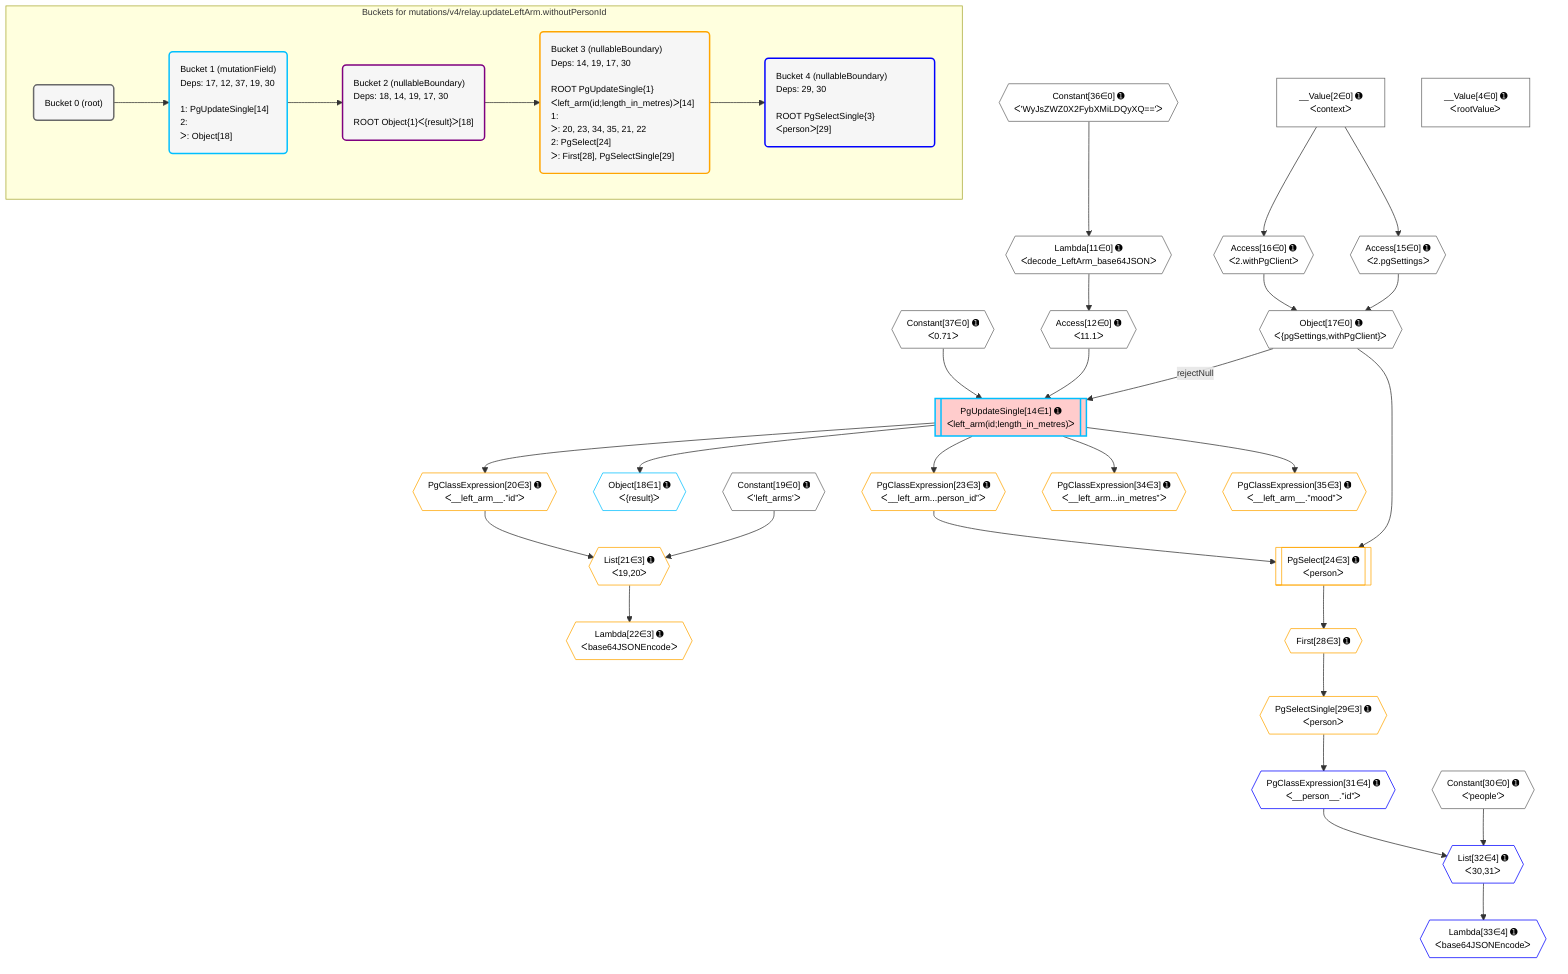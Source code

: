 %%{init: {'themeVariables': { 'fontSize': '12px'}}}%%
graph TD
    classDef path fill:#eee,stroke:#000,color:#000
    classDef plan fill:#fff,stroke-width:1px,color:#000
    classDef itemplan fill:#fff,stroke-width:2px,color:#000
    classDef unbatchedplan fill:#dff,stroke-width:1px,color:#000
    classDef sideeffectplan fill:#fcc,stroke-width:2px,color:#000
    classDef bucket fill:#f6f6f6,color:#000,stroke-width:2px,text-align:left


    %% plan dependencies
    Object17{{"Object[17∈0] ➊<br />ᐸ{pgSettings,withPgClient}ᐳ"}}:::plan
    Access15{{"Access[15∈0] ➊<br />ᐸ2.pgSettingsᐳ"}}:::plan
    Access16{{"Access[16∈0] ➊<br />ᐸ2.withPgClientᐳ"}}:::plan
    Access15 & Access16 --> Object17
    Lambda11{{"Lambda[11∈0] ➊<br />ᐸdecode_LeftArm_base64JSONᐳ"}}:::plan
    Constant36{{"Constant[36∈0] ➊<br />ᐸ'WyJsZWZ0X2FybXMiLDQyXQ=='ᐳ"}}:::plan
    Constant36 --> Lambda11
    Access12{{"Access[12∈0] ➊<br />ᐸ11.1ᐳ"}}:::plan
    Lambda11 --> Access12
    __Value2["__Value[2∈0] ➊<br />ᐸcontextᐳ"]:::plan
    __Value2 --> Access15
    __Value2 --> Access16
    __Value4["__Value[4∈0] ➊<br />ᐸrootValueᐳ"]:::plan
    Constant19{{"Constant[19∈0] ➊<br />ᐸ'left_arms'ᐳ"}}:::plan
    Constant30{{"Constant[30∈0] ➊<br />ᐸ'people'ᐳ"}}:::plan
    Constant37{{"Constant[37∈0] ➊<br />ᐸ0.71ᐳ"}}:::plan
    PgUpdateSingle14[["PgUpdateSingle[14∈1] ➊<br />ᐸleft_arm(id;length_in_metres)ᐳ"]]:::sideeffectplan
    Object17 -->|rejectNull| PgUpdateSingle14
    Access12 & Constant37 --> PgUpdateSingle14
    Object18{{"Object[18∈1] ➊<br />ᐸ{result}ᐳ"}}:::plan
    PgUpdateSingle14 --> Object18
    List21{{"List[21∈3] ➊<br />ᐸ19,20ᐳ"}}:::plan
    PgClassExpression20{{"PgClassExpression[20∈3] ➊<br />ᐸ__left_arm__.”id”ᐳ"}}:::plan
    Constant19 & PgClassExpression20 --> List21
    PgSelect24[["PgSelect[24∈3] ➊<br />ᐸpersonᐳ"]]:::plan
    PgClassExpression23{{"PgClassExpression[23∈3] ➊<br />ᐸ__left_arm...person_id”ᐳ"}}:::plan
    Object17 & PgClassExpression23 --> PgSelect24
    PgUpdateSingle14 --> PgClassExpression20
    Lambda22{{"Lambda[22∈3] ➊<br />ᐸbase64JSONEncodeᐳ"}}:::plan
    List21 --> Lambda22
    PgUpdateSingle14 --> PgClassExpression23
    First28{{"First[28∈3] ➊"}}:::plan
    PgSelect24 --> First28
    PgSelectSingle29{{"PgSelectSingle[29∈3] ➊<br />ᐸpersonᐳ"}}:::plan
    First28 --> PgSelectSingle29
    PgClassExpression34{{"PgClassExpression[34∈3] ➊<br />ᐸ__left_arm...in_metres”ᐳ"}}:::plan
    PgUpdateSingle14 --> PgClassExpression34
    PgClassExpression35{{"PgClassExpression[35∈3] ➊<br />ᐸ__left_arm__.”mood”ᐳ"}}:::plan
    PgUpdateSingle14 --> PgClassExpression35
    List32{{"List[32∈4] ➊<br />ᐸ30,31ᐳ"}}:::plan
    PgClassExpression31{{"PgClassExpression[31∈4] ➊<br />ᐸ__person__.”id”ᐳ"}}:::plan
    Constant30 & PgClassExpression31 --> List32
    PgSelectSingle29 --> PgClassExpression31
    Lambda33{{"Lambda[33∈4] ➊<br />ᐸbase64JSONEncodeᐳ"}}:::plan
    List32 --> Lambda33

    %% define steps

    subgraph "Buckets for mutations/v4/relay.updateLeftArm.withoutPersonId"
    Bucket0("Bucket 0 (root)"):::bucket
    classDef bucket0 stroke:#696969
    class Bucket0,__Value2,__Value4,Lambda11,Access12,Access15,Access16,Object17,Constant19,Constant30,Constant36,Constant37 bucket0
    Bucket1("Bucket 1 (mutationField)<br />Deps: 17, 12, 37, 19, 30<br /><br />1: PgUpdateSingle[14]<br />2: <br />ᐳ: Object[18]"):::bucket
    classDef bucket1 stroke:#00bfff
    class Bucket1,PgUpdateSingle14,Object18 bucket1
    Bucket2("Bucket 2 (nullableBoundary)<br />Deps: 18, 14, 19, 17, 30<br /><br />ROOT Object{1}ᐸ{result}ᐳ[18]"):::bucket
    classDef bucket2 stroke:#7f007f
    class Bucket2 bucket2
    Bucket3("Bucket 3 (nullableBoundary)<br />Deps: 14, 19, 17, 30<br /><br />ROOT PgUpdateSingle{1}ᐸleft_arm(id;length_in_metres)ᐳ[14]<br />1: <br />ᐳ: 20, 23, 34, 35, 21, 22<br />2: PgSelect[24]<br />ᐳ: First[28], PgSelectSingle[29]"):::bucket
    classDef bucket3 stroke:#ffa500
    class Bucket3,PgClassExpression20,List21,Lambda22,PgClassExpression23,PgSelect24,First28,PgSelectSingle29,PgClassExpression34,PgClassExpression35 bucket3
    Bucket4("Bucket 4 (nullableBoundary)<br />Deps: 29, 30<br /><br />ROOT PgSelectSingle{3}ᐸpersonᐳ[29]"):::bucket
    classDef bucket4 stroke:#0000ff
    class Bucket4,PgClassExpression31,List32,Lambda33 bucket4
    Bucket0 --> Bucket1
    Bucket1 --> Bucket2
    Bucket2 --> Bucket3
    Bucket3 --> Bucket4
    end